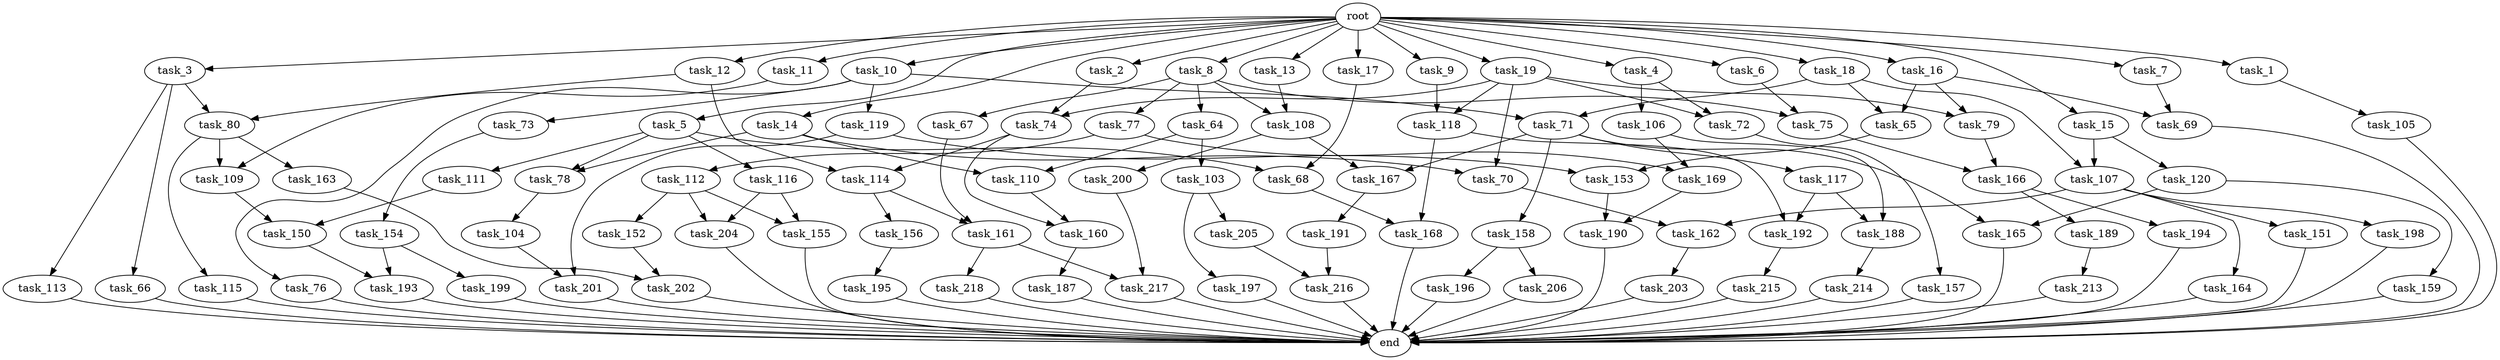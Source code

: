 digraph G {
  task_67 [size="30923764531.200001"];
  task_193 [size="107374182400.000000"];
  task_12 [size="102.400000"];
  task_201 [size="34359738368.000000"];
  task_5 [size="102.400000"];
  task_217 [size="107374182400.000000"];
  task_196 [size="85899345920.000000"];
  task_164 [size="69578470195.199997"];
  task_203 [size="69578470195.199997"];
  task_17 [size="102.400000"];
  task_2 [size="102.400000"];
  task_202 [size="21474836480.000000"];
  task_216 [size="89335319756.800003"];
  task_168 [size="35218731827.200005"];
  task_197 [size="42090679500.800003"];
  task_166 [size="62706522521.600006"];
  task_169 [size="49821620633.600006"];
  task_79 [size="111669149696.000000"];
  task_198 [size="69578470195.199997"];
  task_77 [size="30923764531.200001"];
  task_163 [size="21474836480.000000"];
  task_11 [size="102.400000"];
  task_150 [size="17179869184.000000"];
  task_167 [size="83322365542.400009"];
  task_165 [size="155477816115.200012"];
  task_191 [size="69578470195.199997"];
  task_64 [size="30923764531.200001"];
  task_156 [size="85899345920.000000"];
  task_104 [size="85899345920.000000"];
  end [size="0.000000"];
  root [size="0.000000"];
  task_72 [size="97066260889.600006"];
  task_69 [size="111669149696.000000"];
  task_119 [size="30923764531.200001"];
  task_74 [size="49821620633.600006"];
  task_152 [size="21474836480.000000"];
  task_190 [size="127990025420.800003"];
  task_114 [size="49821620633.600006"];
  task_8 [size="102.400000"];
  task_155 [size="52398601011.200005"];
  task_18 [size="102.400000"];
  task_215 [size="7730941132.800000"];
  task_103 [size="85899345920.000000"];
  task_194 [size="85899345920.000000"];
  task_105 [size="85899345920.000000"];
  task_106 [size="54975581388.800003"];
  task_66 [size="42090679500.800003"];
  task_206 [size="85899345920.000000"];
  task_109 [size="63565515980.800003"];
  task_214 [size="7730941132.800000"];
  task_188 [size="21474836480.000000"];
  task_116 [size="54975581388.800003"];
  task_199 [size="21474836480.000000"];
  task_213 [size="69578470195.199997"];
  task_1 [size="102.400000"];
  task_3 [size="102.400000"];
  task_200 [size="13743895347.200001"];
  task_157 [size="69578470195.199997"];
  task_7 [size="102.400000"];
  task_189 [size="85899345920.000000"];
  task_75 [size="116823110451.200012"];
  task_9 [size="102.400000"];
  task_187 [size="3435973836.800000"];
  task_4 [size="102.400000"];
  task_111 [size="54975581388.800003"];
  task_117 [size="69578470195.199997"];
  task_16 [size="102.400000"];
  task_68 [size="97066260889.600006"];
  task_19 [size="102.400000"];
  task_159 [size="85899345920.000000"];
  task_154 [size="7730941132.800000"];
  task_6 [size="102.400000"];
  task_160 [size="84181359001.600006"];
  task_192 [size="27487790694.400002"];
  task_112 [size="42090679500.800003"];
  task_65 [size="83322365542.400009"];
  task_115 [size="21474836480.000000"];
  task_158 [size="69578470195.199997"];
  task_118 [size="73014444032.000000"];
  task_80 [size="49821620633.600006"];
  task_204 [size="52398601011.200005"];
  task_73 [size="30923764531.200001"];
  task_162 [size="155477816115.200012"];
  task_13 [size="102.400000"];
  task_15 [size="102.400000"];
  task_120 [size="3435973836.800000"];
  task_113 [size="42090679500.800003"];
  task_151 [size="69578470195.199997"];
  task_76 [size="30923764531.200001"];
  task_70 [size="45526653337.600006"];
  task_161 [size="99643241267.200012"];
  task_218 [size="21474836480.000000"];
  task_71 [size="44667659878.400002"];
  task_78 [size="58411555225.600006"];
  task_10 [size="102.400000"];
  task_14 [size="102.400000"];
  task_110 [size="89335319756.800003"];
  task_205 [size="42090679500.800003"];
  task_108 [size="38654705664.000000"];
  task_195 [size="21474836480.000000"];
  task_153 [size="24910810316.800003"];
  task_107 [size="17179869184.000000"];

  task_67 -> task_161 [size="134217728.000000"];
  task_193 -> end [size="1.000000"];
  task_12 -> task_80 [size="75497472.000000"];
  task_12 -> task_114 [size="75497472.000000"];
  task_201 -> end [size="1.000000"];
  task_5 -> task_116 [size="536870912.000000"];
  task_5 -> task_111 [size="536870912.000000"];
  task_5 -> task_68 [size="536870912.000000"];
  task_5 -> task_78 [size="536870912.000000"];
  task_217 -> end [size="1.000000"];
  task_196 -> end [size="1.000000"];
  task_164 -> end [size="1.000000"];
  task_203 -> end [size="1.000000"];
  task_17 -> task_68 [size="411041792.000000"];
  task_2 -> task_74 [size="75497472.000000"];
  task_202 -> end [size="1.000000"];
  task_216 -> end [size="1.000000"];
  task_168 -> end [size="1.000000"];
  task_197 -> end [size="1.000000"];
  task_166 -> task_189 [size="838860800.000000"];
  task_166 -> task_194 [size="838860800.000000"];
  task_169 -> task_190 [size="838860800.000000"];
  task_79 -> task_166 [size="75497472.000000"];
  task_198 -> end [size="1.000000"];
  task_77 -> task_112 [size="411041792.000000"];
  task_77 -> task_169 [size="411041792.000000"];
  task_163 -> task_202 [size="134217728.000000"];
  task_11 -> task_109 [size="411041792.000000"];
  task_150 -> task_193 [size="838860800.000000"];
  task_167 -> task_191 [size="679477248.000000"];
  task_165 -> end [size="1.000000"];
  task_191 -> task_216 [size="33554432.000000"];
  task_64 -> task_110 [size="838860800.000000"];
  task_64 -> task_103 [size="838860800.000000"];
  task_156 -> task_195 [size="209715200.000000"];
  task_104 -> task_201 [size="301989888.000000"];
  root -> task_7 [size="1.000000"];
  root -> task_8 [size="1.000000"];
  root -> task_12 [size="1.000000"];
  root -> task_18 [size="1.000000"];
  root -> task_1 [size="1.000000"];
  root -> task_3 [size="1.000000"];
  root -> task_16 [size="1.000000"];
  root -> task_19 [size="1.000000"];
  root -> task_5 [size="1.000000"];
  root -> task_10 [size="1.000000"];
  root -> task_6 [size="1.000000"];
  root -> task_17 [size="1.000000"];
  root -> task_9 [size="1.000000"];
  root -> task_11 [size="1.000000"];
  root -> task_4 [size="1.000000"];
  root -> task_13 [size="1.000000"];
  root -> task_2 [size="1.000000"];
  root -> task_14 [size="1.000000"];
  root -> task_15 [size="1.000000"];
  task_72 -> task_157 [size="679477248.000000"];
  task_69 -> end [size="1.000000"];
  task_119 -> task_153 [size="33554432.000000"];
  task_119 -> task_201 [size="33554432.000000"];
  task_74 -> task_160 [size="411041792.000000"];
  task_74 -> task_114 [size="411041792.000000"];
  task_152 -> task_202 [size="75497472.000000"];
  task_190 -> end [size="1.000000"];
  task_114 -> task_156 [size="838860800.000000"];
  task_114 -> task_161 [size="838860800.000000"];
  task_8 -> task_67 [size="301989888.000000"];
  task_8 -> task_64 [size="301989888.000000"];
  task_8 -> task_108 [size="301989888.000000"];
  task_8 -> task_75 [size="301989888.000000"];
  task_8 -> task_77 [size="301989888.000000"];
  task_155 -> end [size="1.000000"];
  task_18 -> task_65 [size="134217728.000000"];
  task_18 -> task_107 [size="134217728.000000"];
  task_18 -> task_71 [size="134217728.000000"];
  task_215 -> end [size="1.000000"];
  task_103 -> task_205 [size="411041792.000000"];
  task_103 -> task_197 [size="411041792.000000"];
  task_194 -> end [size="1.000000"];
  task_105 -> end [size="1.000000"];
  task_106 -> task_169 [size="75497472.000000"];
  task_106 -> task_188 [size="75497472.000000"];
  task_66 -> end [size="1.000000"];
  task_206 -> end [size="1.000000"];
  task_109 -> task_150 [size="33554432.000000"];
  task_214 -> end [size="1.000000"];
  task_188 -> task_214 [size="75497472.000000"];
  task_116 -> task_204 [size="301989888.000000"];
  task_116 -> task_155 [size="301989888.000000"];
  task_199 -> end [size="1.000000"];
  task_213 -> end [size="1.000000"];
  task_1 -> task_105 [size="838860800.000000"];
  task_3 -> task_66 [size="411041792.000000"];
  task_3 -> task_80 [size="411041792.000000"];
  task_3 -> task_113 [size="411041792.000000"];
  task_200 -> task_217 [size="838860800.000000"];
  task_157 -> end [size="1.000000"];
  task_7 -> task_69 [size="411041792.000000"];
  task_189 -> task_213 [size="679477248.000000"];
  task_75 -> task_166 [size="536870912.000000"];
  task_9 -> task_118 [size="301989888.000000"];
  task_187 -> end [size="1.000000"];
  task_4 -> task_106 [size="536870912.000000"];
  task_4 -> task_72 [size="536870912.000000"];
  task_111 -> task_150 [size="134217728.000000"];
  task_117 -> task_188 [size="134217728.000000"];
  task_117 -> task_192 [size="134217728.000000"];
  task_16 -> task_79 [size="679477248.000000"];
  task_16 -> task_65 [size="679477248.000000"];
  task_16 -> task_69 [size="679477248.000000"];
  task_68 -> task_168 [size="209715200.000000"];
  task_19 -> task_79 [size="411041792.000000"];
  task_19 -> task_118 [size="411041792.000000"];
  task_19 -> task_72 [size="411041792.000000"];
  task_19 -> task_70 [size="411041792.000000"];
  task_19 -> task_74 [size="411041792.000000"];
  task_159 -> end [size="1.000000"];
  task_154 -> task_193 [size="209715200.000000"];
  task_154 -> task_199 [size="209715200.000000"];
  task_6 -> task_75 [size="838860800.000000"];
  task_160 -> task_187 [size="33554432.000000"];
  task_192 -> task_215 [size="75497472.000000"];
  task_112 -> task_152 [size="209715200.000000"];
  task_112 -> task_155 [size="209715200.000000"];
  task_112 -> task_204 [size="209715200.000000"];
  task_65 -> task_153 [size="209715200.000000"];
  task_115 -> end [size="1.000000"];
  task_158 -> task_196 [size="838860800.000000"];
  task_158 -> task_206 [size="838860800.000000"];
  task_118 -> task_168 [size="134217728.000000"];
  task_118 -> task_192 [size="134217728.000000"];
  task_80 -> task_109 [size="209715200.000000"];
  task_80 -> task_115 [size="209715200.000000"];
  task_80 -> task_163 [size="209715200.000000"];
  task_204 -> end [size="1.000000"];
  task_73 -> task_154 [size="75497472.000000"];
  task_162 -> task_203 [size="679477248.000000"];
  task_13 -> task_108 [size="75497472.000000"];
  task_15 -> task_120 [size="33554432.000000"];
  task_15 -> task_107 [size="33554432.000000"];
  task_120 -> task_159 [size="838860800.000000"];
  task_120 -> task_165 [size="838860800.000000"];
  task_113 -> end [size="1.000000"];
  task_151 -> end [size="1.000000"];
  task_76 -> end [size="1.000000"];
  task_70 -> task_162 [size="838860800.000000"];
  task_161 -> task_217 [size="209715200.000000"];
  task_161 -> task_218 [size="209715200.000000"];
  task_218 -> end [size="1.000000"];
  task_71 -> task_158 [size="679477248.000000"];
  task_71 -> task_117 [size="679477248.000000"];
  task_71 -> task_167 [size="679477248.000000"];
  task_71 -> task_165 [size="679477248.000000"];
  task_78 -> task_104 [size="838860800.000000"];
  task_10 -> task_119 [size="301989888.000000"];
  task_10 -> task_76 [size="301989888.000000"];
  task_10 -> task_73 [size="301989888.000000"];
  task_10 -> task_71 [size="301989888.000000"];
  task_14 -> task_110 [size="33554432.000000"];
  task_14 -> task_70 [size="33554432.000000"];
  task_14 -> task_78 [size="33554432.000000"];
  task_110 -> task_160 [size="411041792.000000"];
  task_205 -> task_216 [size="838860800.000000"];
  task_108 -> task_200 [size="134217728.000000"];
  task_108 -> task_167 [size="134217728.000000"];
  task_195 -> end [size="1.000000"];
  task_153 -> task_190 [size="411041792.000000"];
  task_107 -> task_151 [size="679477248.000000"];
  task_107 -> task_162 [size="679477248.000000"];
  task_107 -> task_164 [size="679477248.000000"];
  task_107 -> task_198 [size="679477248.000000"];
}
